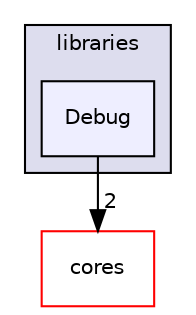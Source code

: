 digraph "libraries/Debug" {
  compound=true
  node [ fontsize="10", fontname="Helvetica"];
  edge [ labelfontsize="10", labelfontname="Helvetica"];
  subgraph clusterdir_bc0718b08fb2015b8e59c47b2805f60c {
    graph [ bgcolor="#ddddee", pencolor="black", label="libraries" fontname="Helvetica", fontsize="10", URL="dir_bc0718b08fb2015b8e59c47b2805f60c.html"]
  dir_f1bc4331a1475317a0fe431b85cca6ea [shape=box, label="Debug", style="filled", fillcolor="#eeeeff", pencolor="black", URL="dir_f1bc4331a1475317a0fe431b85cca6ea.html"];
  }
  dir_51d9c9f08f6806a0f97badf342e5b4d7 [shape=box label="cores" fillcolor="white" style="filled" color="red" URL="dir_51d9c9f08f6806a0f97badf342e5b4d7.html"];
  dir_f1bc4331a1475317a0fe431b85cca6ea->dir_51d9c9f08f6806a0f97badf342e5b4d7 [headlabel="2", labeldistance=1.5 headhref="dir_000025_000000.html"];
}
